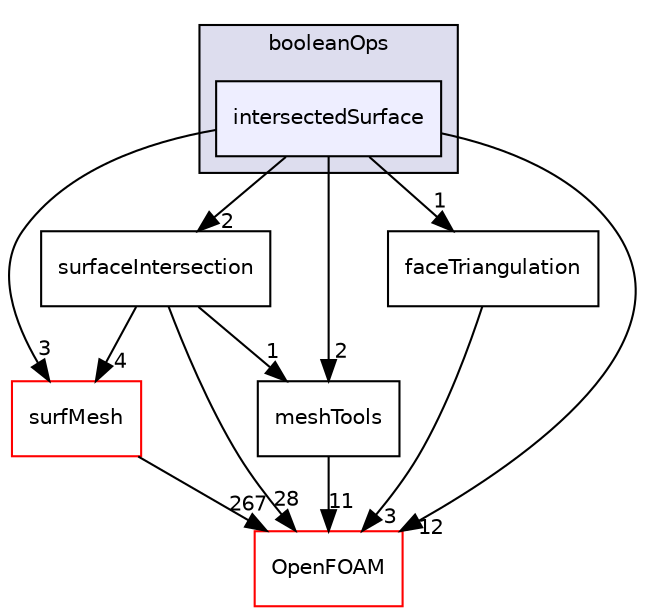 digraph "src/meshTools/triSurface/booleanOps/intersectedSurface" {
  bgcolor=transparent;
  compound=true
  node [ fontsize="10", fontname="Helvetica"];
  edge [ labelfontsize="10", labelfontname="Helvetica"];
  subgraph clusterdir_74d5f0ef26cbc0ed5739a8bd0c9545b2 {
    graph [ bgcolor="#ddddee", pencolor="black", label="booleanOps" fontname="Helvetica", fontsize="10", URL="dir_74d5f0ef26cbc0ed5739a8bd0c9545b2.html"]
  dir_48887ee3a7ed9e7dfb18bb977eed01ab [shape=box, label="intersectedSurface", style="filled", fillcolor="#eeeeff", pencolor="black", URL="dir_48887ee3a7ed9e7dfb18bb977eed01ab.html"];
  }
  dir_0a88fe22feb23ce5f078a04a1df67721 [shape=box label="surfMesh" color="red" URL="dir_0a88fe22feb23ce5f078a04a1df67721.html"];
  dir_cf2ca4f86f4934f2123a4df964d41e6f [shape=box label="surfaceIntersection" URL="dir_cf2ca4f86f4934f2123a4df964d41e6f.html"];
  dir_da3509cb0aa4194f68b34816ff3a5687 [shape=box label="faceTriangulation" URL="dir_da3509cb0aa4194f68b34816ff3a5687.html"];
  dir_c5473ff19b20e6ec4dfe5c310b3778a8 [shape=box label="OpenFOAM" color="red" URL="dir_c5473ff19b20e6ec4dfe5c310b3778a8.html"];
  dir_ed89494532d84cde5bd7df6bbfcbe2dc [shape=box label="meshTools" URL="dir_ed89494532d84cde5bd7df6bbfcbe2dc.html"];
  dir_0a88fe22feb23ce5f078a04a1df67721->dir_c5473ff19b20e6ec4dfe5c310b3778a8 [headlabel="267", labeldistance=1.5 headhref="dir_003623_002151.html"];
  dir_cf2ca4f86f4934f2123a4df964d41e6f->dir_0a88fe22feb23ce5f078a04a1df67721 [headlabel="4", labeldistance=1.5 headhref="dir_002124_003623.html"];
  dir_cf2ca4f86f4934f2123a4df964d41e6f->dir_c5473ff19b20e6ec4dfe5c310b3778a8 [headlabel="28", labeldistance=1.5 headhref="dir_002124_002151.html"];
  dir_cf2ca4f86f4934f2123a4df964d41e6f->dir_ed89494532d84cde5bd7df6bbfcbe2dc [headlabel="1", labeldistance=1.5 headhref="dir_002124_002015.html"];
  dir_da3509cb0aa4194f68b34816ff3a5687->dir_c5473ff19b20e6ec4dfe5c310b3778a8 [headlabel="3", labeldistance=1.5 headhref="dir_002125_002151.html"];
  dir_48887ee3a7ed9e7dfb18bb977eed01ab->dir_0a88fe22feb23ce5f078a04a1df67721 [headlabel="3", labeldistance=1.5 headhref="dir_002123_003623.html"];
  dir_48887ee3a7ed9e7dfb18bb977eed01ab->dir_cf2ca4f86f4934f2123a4df964d41e6f [headlabel="2", labeldistance=1.5 headhref="dir_002123_002124.html"];
  dir_48887ee3a7ed9e7dfb18bb977eed01ab->dir_da3509cb0aa4194f68b34816ff3a5687 [headlabel="1", labeldistance=1.5 headhref="dir_002123_002125.html"];
  dir_48887ee3a7ed9e7dfb18bb977eed01ab->dir_c5473ff19b20e6ec4dfe5c310b3778a8 [headlabel="12", labeldistance=1.5 headhref="dir_002123_002151.html"];
  dir_48887ee3a7ed9e7dfb18bb977eed01ab->dir_ed89494532d84cde5bd7df6bbfcbe2dc [headlabel="2", labeldistance=1.5 headhref="dir_002123_002015.html"];
  dir_ed89494532d84cde5bd7df6bbfcbe2dc->dir_c5473ff19b20e6ec4dfe5c310b3778a8 [headlabel="11", labeldistance=1.5 headhref="dir_002015_002151.html"];
}
